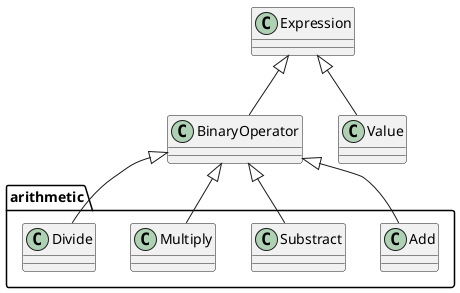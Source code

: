 @startuml class
Expression <|-- BinaryOperator
Expression <|-- Value
package arithmetic {
    BinaryOperator <|-- Add
    BinaryOperator <|-- Substract
    BinaryOperator <|-- Multiply
    BinaryOperator <|-- Divide
}
@enduml